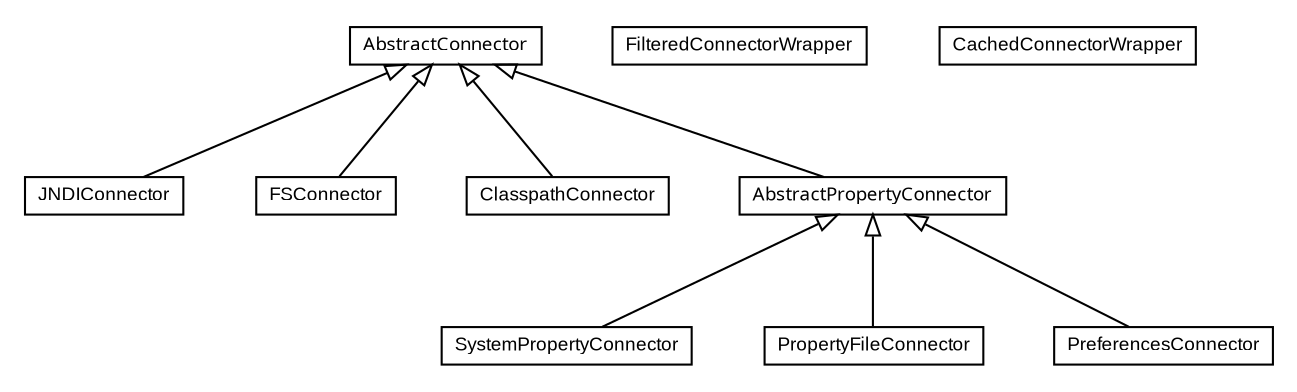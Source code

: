 #!/usr/local/bin/dot
#
# Class diagram 
# Generated by UmlGraph version 4.6 (http://www.spinellis.gr/sw/umlgraph)
#

digraph G {
	edge [fontname="arial",fontsize=10,labelfontname="arial",labelfontsize=10];
	node [fontname="arial",fontsize=10,shape=plaintext];
	// org.settings4j.connector.SystemPropertyConnector
	c61 [label=<<table border="0" cellborder="1" cellspacing="0" cellpadding="2" port="p" href="./SystemPropertyConnector.html">
		<tr><td><table border="0" cellspacing="0" cellpadding="1">
			<tr><td> SystemPropertyConnector </td></tr>
		</table></td></tr>
		</table>>, fontname="arial", fontcolor="black", fontsize=9.0];
	// org.settings4j.connector.PropertyFileConnector
	c62 [label=<<table border="0" cellborder="1" cellspacing="0" cellpadding="2" port="p" href="./PropertyFileConnector.html">
		<tr><td><table border="0" cellspacing="0" cellpadding="1">
			<tr><td> PropertyFileConnector </td></tr>
		</table></td></tr>
		</table>>, fontname="arial", fontcolor="black", fontsize=9.0];
	// org.settings4j.connector.PreferencesConnector
	c63 [label=<<table border="0" cellborder="1" cellspacing="0" cellpadding="2" port="p" href="./PreferencesConnector.html">
		<tr><td><table border="0" cellspacing="0" cellpadding="1">
			<tr><td> PreferencesConnector </td></tr>
		</table></td></tr>
		</table>>, fontname="arial", fontcolor="black", fontsize=9.0];
	// org.settings4j.connector.JNDIConnector
	c64 [label=<<table border="0" cellborder="1" cellspacing="0" cellpadding="2" port="p" href="./JNDIConnector.html">
		<tr><td><table border="0" cellspacing="0" cellpadding="1">
			<tr><td> JNDIConnector </td></tr>
		</table></td></tr>
		</table>>, fontname="arial", fontcolor="black", fontsize=9.0];
	// org.settings4j.connector.FSConnector
	c65 [label=<<table border="0" cellborder="1" cellspacing="0" cellpadding="2" port="p" href="./FSConnector.html">
		<tr><td><table border="0" cellspacing="0" cellpadding="1">
			<tr><td> FSConnector </td></tr>
		</table></td></tr>
		</table>>, fontname="arial", fontcolor="black", fontsize=9.0];
	// org.settings4j.connector.FilteredConnectorWrapper
	c66 [label=<<table border="0" cellborder="1" cellspacing="0" cellpadding="2" port="p" href="./FilteredConnectorWrapper.html">
		<tr><td><table border="0" cellspacing="0" cellpadding="1">
			<tr><td> FilteredConnectorWrapper </td></tr>
		</table></td></tr>
		</table>>, fontname="arial", fontcolor="black", fontsize=9.0];
	// org.settings4j.connector.ClasspathConnector
	c67 [label=<<table border="0" cellborder="1" cellspacing="0" cellpadding="2" port="p" href="./ClasspathConnector.html">
		<tr><td><table border="0" cellspacing="0" cellpadding="1">
			<tr><td> ClasspathConnector </td></tr>
		</table></td></tr>
		</table>>, fontname="arial", fontcolor="black", fontsize=9.0];
	// org.settings4j.connector.CachedConnectorWrapper
	c68 [label=<<table border="0" cellborder="1" cellspacing="0" cellpadding="2" port="p" href="./CachedConnectorWrapper.html">
		<tr><td><table border="0" cellspacing="0" cellpadding="1">
			<tr><td> CachedConnectorWrapper </td></tr>
		</table></td></tr>
		</table>>, fontname="arial", fontcolor="black", fontsize=9.0];
	// org.settings4j.connector.AbstractPropertyConnector
	c69 [label=<<table border="0" cellborder="1" cellspacing="0" cellpadding="2" port="p" href="./AbstractPropertyConnector.html">
		<tr><td><table border="0" cellspacing="0" cellpadding="1">
			<tr><td><font face="ariali"> AbstractPropertyConnector </font></td></tr>
		</table></td></tr>
		</table>>, fontname="arial", fontcolor="black", fontsize=9.0];
	// org.settings4j.connector.AbstractConnector
	c70 [label=<<table border="0" cellborder="1" cellspacing="0" cellpadding="2" port="p" href="./AbstractConnector.html">
		<tr><td><table border="0" cellspacing="0" cellpadding="1">
			<tr><td><font face="ariali"> AbstractConnector </font></td></tr>
		</table></td></tr>
		</table>>, fontname="arial", fontcolor="black", fontsize=9.0];
	//org.settings4j.connector.SystemPropertyConnector extends org.settings4j.connector.AbstractPropertyConnector
	c69:p -> c61:p [dir=back,arrowtail=empty];
	//org.settings4j.connector.PropertyFileConnector extends org.settings4j.connector.AbstractPropertyConnector
	c69:p -> c62:p [dir=back,arrowtail=empty];
	//org.settings4j.connector.PreferencesConnector extends org.settings4j.connector.AbstractPropertyConnector
	c69:p -> c63:p [dir=back,arrowtail=empty];
	//org.settings4j.connector.JNDIConnector extends org.settings4j.connector.AbstractConnector
	c70:p -> c64:p [dir=back,arrowtail=empty];
	//org.settings4j.connector.FSConnector extends org.settings4j.connector.AbstractConnector
	c70:p -> c65:p [dir=back,arrowtail=empty];
	//org.settings4j.connector.ClasspathConnector extends org.settings4j.connector.AbstractConnector
	c70:p -> c67:p [dir=back,arrowtail=empty];
	//org.settings4j.connector.AbstractPropertyConnector extends org.settings4j.connector.AbstractConnector
	c70:p -> c69:p [dir=back,arrowtail=empty];
}

